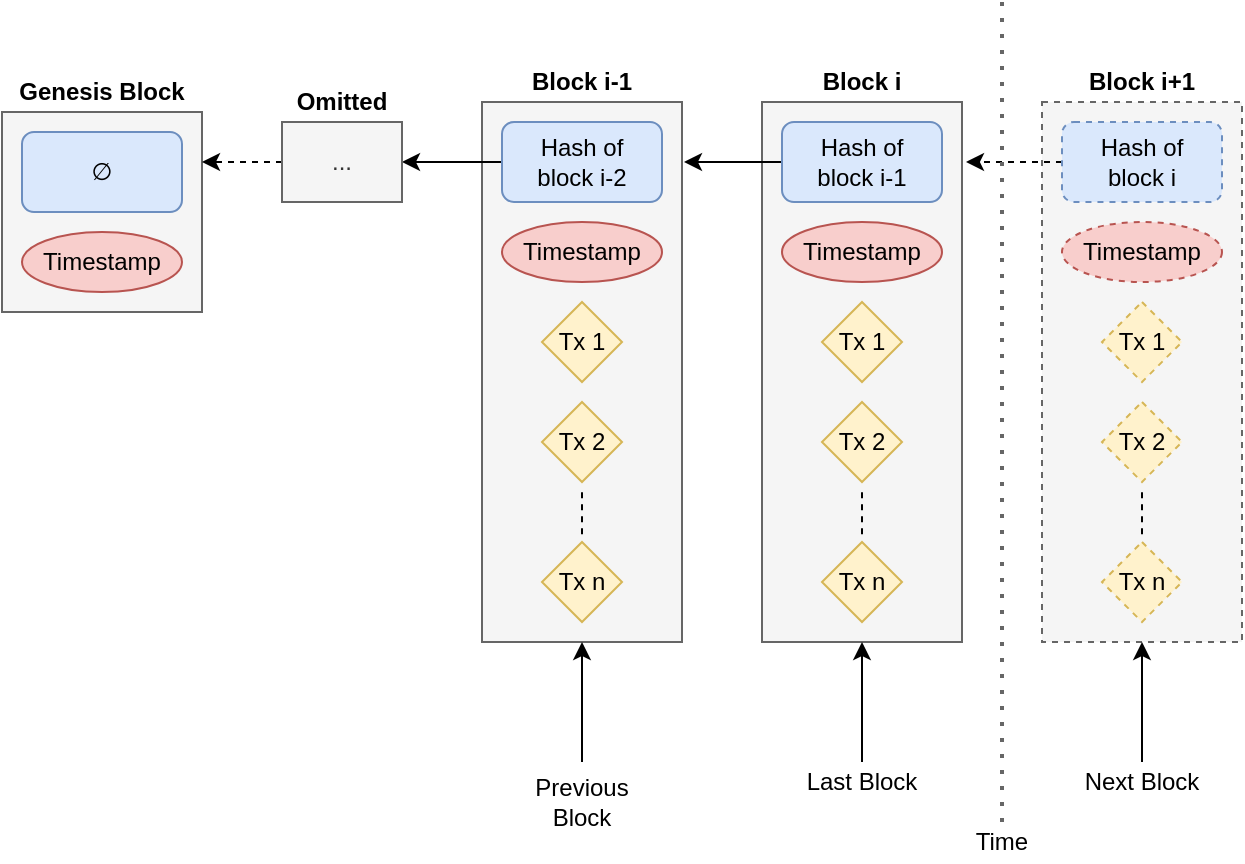 <mxfile version="14.2.9" type="device"><diagram id="WjrO6_z2lUML-JGedB8D" name="Page-1"><mxGraphModel dx="1422" dy="692" grid="1" gridSize="10" guides="1" tooltips="1" connect="1" arrows="1" fold="1" page="1" pageScale="1" pageWidth="827" pageHeight="1169" math="0" shadow="0"><root><mxCell id="0"/><mxCell id="1" parent="0"/><mxCell id="JGR-PIzCzgsqpqKWNfeW-1" value="" style="rounded=0;whiteSpace=wrap;html=1;fillColor=#f5f5f5;strokeColor=#666666;fontColor=#333333;" vertex="1" parent="1"><mxGeometry x="290" y="110" width="100" height="270" as="geometry"/></mxCell><mxCell id="JGR-PIzCzgsqpqKWNfeW-7" value="Block i-1" style="text;html=1;strokeColor=none;fillColor=none;align=center;verticalAlign=middle;whiteSpace=wrap;rounded=0;fontStyle=1" vertex="1" parent="1"><mxGeometry x="290" y="90" width="100" height="20" as="geometry"/></mxCell><mxCell id="JGR-PIzCzgsqpqKWNfeW-57" style="edgeStyle=orthogonalEdgeStyle;rounded=0;orthogonalLoop=1;jettySize=auto;html=1;exitX=0;exitY=0.5;exitDx=0;exitDy=0;entryX=1;entryY=0.5;entryDx=0;entryDy=0;" edge="1" parent="1" source="JGR-PIzCzgsqpqKWNfeW-9" target="JGR-PIzCzgsqpqKWNfeW-56"><mxGeometry relative="1" as="geometry"/></mxCell><mxCell id="JGR-PIzCzgsqpqKWNfeW-9" value="Hash of &lt;br&gt;block i-2" style="rounded=1;whiteSpace=wrap;html=1;fillColor=#dae8fc;strokeColor=#6c8ebf;" vertex="1" parent="1"><mxGeometry x="300" y="120" width="80" height="40" as="geometry"/></mxCell><mxCell id="JGR-PIzCzgsqpqKWNfeW-14" value="Timestamp" style="ellipse;whiteSpace=wrap;html=1;fillColor=#f8cecc;strokeColor=#b85450;" vertex="1" parent="1"><mxGeometry x="300" y="170" width="80" height="30" as="geometry"/></mxCell><mxCell id="JGR-PIzCzgsqpqKWNfeW-17" value="Tx 1" style="rhombus;whiteSpace=wrap;html=1;fillColor=#fff2cc;strokeColor=#d6b656;" vertex="1" parent="1"><mxGeometry x="320" y="210" width="40" height="40" as="geometry"/></mxCell><mxCell id="JGR-PIzCzgsqpqKWNfeW-18" value="Tx 2" style="rhombus;whiteSpace=wrap;html=1;fillColor=#fff2cc;strokeColor=#d6b656;" vertex="1" parent="1"><mxGeometry x="320" y="260" width="40" height="40" as="geometry"/></mxCell><mxCell id="JGR-PIzCzgsqpqKWNfeW-19" value="Tx n" style="rhombus;whiteSpace=wrap;html=1;fillColor=#fff2cc;strokeColor=#d6b656;" vertex="1" parent="1"><mxGeometry x="320" y="330" width="40" height="40" as="geometry"/></mxCell><mxCell id="JGR-PIzCzgsqpqKWNfeW-20" value="" style="endArrow=none;dashed=1;html=1;exitX=0.5;exitY=0.804;exitDx=0;exitDy=0;exitPerimeter=0;entryX=0.5;entryY=0.726;entryDx=0;entryDy=0;entryPerimeter=0;" edge="1" parent="1"><mxGeometry width="50" height="50" relative="1" as="geometry"><mxPoint x="340" y="326.08" as="sourcePoint"/><mxPoint x="340" y="305.02" as="targetPoint"/></mxGeometry></mxCell><mxCell id="JGR-PIzCzgsqpqKWNfeW-21" value="" style="rounded=0;whiteSpace=wrap;html=1;fillColor=#f5f5f5;strokeColor=#666666;fontColor=#333333;" vertex="1" parent="1"><mxGeometry x="430" y="110" width="100" height="270" as="geometry"/></mxCell><mxCell id="JGR-PIzCzgsqpqKWNfeW-22" value="Block i" style="text;html=1;strokeColor=none;fillColor=none;align=center;verticalAlign=middle;whiteSpace=wrap;rounded=0;fontStyle=1" vertex="1" parent="1"><mxGeometry x="430" y="90" width="100" height="20" as="geometry"/></mxCell><mxCell id="JGR-PIzCzgsqpqKWNfeW-54" style="edgeStyle=orthogonalEdgeStyle;rounded=0;orthogonalLoop=1;jettySize=auto;html=1;exitX=0;exitY=0.5;exitDx=0;exitDy=0;entryX=1.01;entryY=0.111;entryDx=0;entryDy=0;entryPerimeter=0;" edge="1" parent="1" source="JGR-PIzCzgsqpqKWNfeW-23" target="JGR-PIzCzgsqpqKWNfeW-1"><mxGeometry relative="1" as="geometry"/></mxCell><mxCell id="JGR-PIzCzgsqpqKWNfeW-23" value="Hash of &lt;br&gt;block i-1" style="rounded=1;whiteSpace=wrap;html=1;fillColor=#dae8fc;strokeColor=#6c8ebf;" vertex="1" parent="1"><mxGeometry x="440" y="120" width="80" height="40" as="geometry"/></mxCell><mxCell id="JGR-PIzCzgsqpqKWNfeW-24" value="Timestamp" style="ellipse;whiteSpace=wrap;html=1;fillColor=#f8cecc;strokeColor=#b85450;" vertex="1" parent="1"><mxGeometry x="440" y="170" width="80" height="30" as="geometry"/></mxCell><mxCell id="JGR-PIzCzgsqpqKWNfeW-25" value="Tx 1" style="rhombus;whiteSpace=wrap;html=1;fillColor=#fff2cc;strokeColor=#d6b656;" vertex="1" parent="1"><mxGeometry x="460" y="210" width="40" height="40" as="geometry"/></mxCell><mxCell id="JGR-PIzCzgsqpqKWNfeW-26" value="Tx 2" style="rhombus;whiteSpace=wrap;html=1;fillColor=#fff2cc;strokeColor=#d6b656;" vertex="1" parent="1"><mxGeometry x="460" y="260" width="40" height="40" as="geometry"/></mxCell><mxCell id="JGR-PIzCzgsqpqKWNfeW-27" value="Tx n" style="rhombus;whiteSpace=wrap;html=1;fillColor=#fff2cc;strokeColor=#d6b656;" vertex="1" parent="1"><mxGeometry x="460" y="330" width="40" height="40" as="geometry"/></mxCell><mxCell id="JGR-PIzCzgsqpqKWNfeW-28" value="" style="endArrow=none;dashed=1;html=1;exitX=0.5;exitY=0.804;exitDx=0;exitDy=0;exitPerimeter=0;entryX=0.5;entryY=0.726;entryDx=0;entryDy=0;entryPerimeter=0;" edge="1" parent="1"><mxGeometry width="50" height="50" relative="1" as="geometry"><mxPoint x="480" y="326.08" as="sourcePoint"/><mxPoint x="480" y="305.02" as="targetPoint"/></mxGeometry></mxCell><mxCell id="JGR-PIzCzgsqpqKWNfeW-29" value="" style="rounded=0;whiteSpace=wrap;html=1;fillColor=#f5f5f5;strokeColor=#666666;fontColor=#333333;dashed=1;" vertex="1" parent="1"><mxGeometry x="570" y="110" width="100" height="270" as="geometry"/></mxCell><mxCell id="JGR-PIzCzgsqpqKWNfeW-30" value="Block i+1" style="text;html=1;strokeColor=none;fillColor=none;align=center;verticalAlign=middle;whiteSpace=wrap;rounded=0;fontStyle=1;dashed=1;" vertex="1" parent="1"><mxGeometry x="570" y="90" width="100" height="20" as="geometry"/></mxCell><mxCell id="JGR-PIzCzgsqpqKWNfeW-55" style="edgeStyle=orthogonalEdgeStyle;rounded=0;orthogonalLoop=1;jettySize=auto;html=1;exitX=0;exitY=0.5;exitDx=0;exitDy=0;entryX=1.02;entryY=0.111;entryDx=0;entryDy=0;entryPerimeter=0;dashed=1;" edge="1" parent="1" source="JGR-PIzCzgsqpqKWNfeW-31" target="JGR-PIzCzgsqpqKWNfeW-21"><mxGeometry relative="1" as="geometry"/></mxCell><mxCell id="JGR-PIzCzgsqpqKWNfeW-31" value="Hash of &lt;br&gt;block i" style="rounded=1;whiteSpace=wrap;html=1;fillColor=#dae8fc;strokeColor=#6c8ebf;dashed=1;" vertex="1" parent="1"><mxGeometry x="580" y="120" width="80" height="40" as="geometry"/></mxCell><mxCell id="JGR-PIzCzgsqpqKWNfeW-32" value="Timestamp" style="ellipse;whiteSpace=wrap;html=1;fillColor=#f8cecc;strokeColor=#b85450;dashed=1;" vertex="1" parent="1"><mxGeometry x="580" y="170" width="80" height="30" as="geometry"/></mxCell><mxCell id="JGR-PIzCzgsqpqKWNfeW-33" value="Tx 1" style="rhombus;whiteSpace=wrap;html=1;fillColor=#fff2cc;strokeColor=#d6b656;dashed=1;" vertex="1" parent="1"><mxGeometry x="600" y="210" width="40" height="40" as="geometry"/></mxCell><mxCell id="JGR-PIzCzgsqpqKWNfeW-34" value="Tx 2" style="rhombus;whiteSpace=wrap;html=1;fillColor=#fff2cc;strokeColor=#d6b656;dashed=1;" vertex="1" parent="1"><mxGeometry x="600" y="260" width="40" height="40" as="geometry"/></mxCell><mxCell id="JGR-PIzCzgsqpqKWNfeW-35" value="Tx n" style="rhombus;whiteSpace=wrap;html=1;fillColor=#fff2cc;strokeColor=#d6b656;dashed=1;" vertex="1" parent="1"><mxGeometry x="600" y="330" width="40" height="40" as="geometry"/></mxCell><mxCell id="JGR-PIzCzgsqpqKWNfeW-36" value="" style="endArrow=none;html=1;exitX=0.5;exitY=0.804;exitDx=0;exitDy=0;exitPerimeter=0;entryX=0.5;entryY=0.726;entryDx=0;entryDy=0;entryPerimeter=0;dashed=1;" edge="1" parent="1"><mxGeometry width="50" height="50" relative="1" as="geometry"><mxPoint x="620" y="326.08" as="sourcePoint"/><mxPoint x="620" y="305.02" as="targetPoint"/></mxGeometry></mxCell><mxCell id="JGR-PIzCzgsqpqKWNfeW-45" value="" style="rounded=0;whiteSpace=wrap;html=1;fillColor=#f5f5f5;strokeColor=#666666;fontColor=#333333;" vertex="1" parent="1"><mxGeometry x="50" y="115" width="100" height="100" as="geometry"/></mxCell><mxCell id="JGR-PIzCzgsqpqKWNfeW-46" value="Genesis Block" style="text;html=1;strokeColor=none;fillColor=none;align=center;verticalAlign=middle;whiteSpace=wrap;rounded=0;fontStyle=1" vertex="1" parent="1"><mxGeometry x="50" y="95" width="100" height="20" as="geometry"/></mxCell><mxCell id="JGR-PIzCzgsqpqKWNfeW-47" value="∅" style="rounded=1;whiteSpace=wrap;html=1;fillColor=#dae8fc;strokeColor=#6c8ebf;" vertex="1" parent="1"><mxGeometry x="60" y="125" width="80" height="40" as="geometry"/></mxCell><mxCell id="JGR-PIzCzgsqpqKWNfeW-48" value="Timestamp" style="ellipse;whiteSpace=wrap;html=1;fillColor=#f8cecc;strokeColor=#b85450;" vertex="1" parent="1"><mxGeometry x="60" y="175" width="80" height="30" as="geometry"/></mxCell><mxCell id="JGR-PIzCzgsqpqKWNfeW-58" style="edgeStyle=orthogonalEdgeStyle;rounded=0;orthogonalLoop=1;jettySize=auto;html=1;exitX=0;exitY=0.5;exitDx=0;exitDy=0;entryX=1;entryY=0.25;entryDx=0;entryDy=0;dashed=1;" edge="1" parent="1" source="JGR-PIzCzgsqpqKWNfeW-56" target="JGR-PIzCzgsqpqKWNfeW-45"><mxGeometry relative="1" as="geometry"/></mxCell><mxCell id="JGR-PIzCzgsqpqKWNfeW-56" value="..." style="rounded=0;whiteSpace=wrap;html=1;fillColor=#f5f5f5;strokeColor=#666666;fontColor=#333333;" vertex="1" parent="1"><mxGeometry x="190" y="120" width="60" height="40" as="geometry"/></mxCell><mxCell id="JGR-PIzCzgsqpqKWNfeW-59" value="Omitted" style="text;html=1;strokeColor=none;fillColor=none;align=center;verticalAlign=middle;whiteSpace=wrap;rounded=0;fontStyle=1" vertex="1" parent="1"><mxGeometry x="190" y="100" width="60" height="20" as="geometry"/></mxCell><mxCell id="JGR-PIzCzgsqpqKWNfeW-61" value="Time" style="text;html=1;strokeColor=none;fillColor=none;align=center;verticalAlign=middle;whiteSpace=wrap;rounded=0;dashed=1;" vertex="1" parent="1"><mxGeometry x="530" y="470" width="40" height="20" as="geometry"/></mxCell><mxCell id="JGR-PIzCzgsqpqKWNfeW-63" value="" style="endArrow=classic;html=1;" edge="1" parent="1"><mxGeometry width="50" height="50" relative="1" as="geometry"><mxPoint x="480" y="440" as="sourcePoint"/><mxPoint x="480" y="380" as="targetPoint"/></mxGeometry></mxCell><mxCell id="JGR-PIzCzgsqpqKWNfeW-64" value="Last Block" style="text;html=1;strokeColor=none;fillColor=none;align=center;verticalAlign=middle;whiteSpace=wrap;rounded=0;dashed=1;" vertex="1" parent="1"><mxGeometry x="450" y="440" width="60" height="20" as="geometry"/></mxCell><mxCell id="JGR-PIzCzgsqpqKWNfeW-65" value="" style="endArrow=classic;html=1;" edge="1" parent="1"><mxGeometry width="50" height="50" relative="1" as="geometry"><mxPoint x="340" y="440" as="sourcePoint"/><mxPoint x="340" y="380" as="targetPoint"/></mxGeometry></mxCell><mxCell id="JGR-PIzCzgsqpqKWNfeW-66" value="Previous Block" style="text;html=1;strokeColor=none;fillColor=none;align=center;verticalAlign=middle;whiteSpace=wrap;rounded=0;dashed=1;" vertex="1" parent="1"><mxGeometry x="310" y="450" width="60" height="20" as="geometry"/></mxCell><mxCell id="JGR-PIzCzgsqpqKWNfeW-68" value="" style="endArrow=classic;html=1;" edge="1" parent="1"><mxGeometry width="50" height="50" relative="1" as="geometry"><mxPoint x="620" y="440" as="sourcePoint"/><mxPoint x="620" y="380" as="targetPoint"/></mxGeometry></mxCell><mxCell id="JGR-PIzCzgsqpqKWNfeW-69" value="Next Block" style="text;html=1;strokeColor=none;fillColor=none;align=center;verticalAlign=middle;whiteSpace=wrap;rounded=0;dashed=1;" vertex="1" parent="1"><mxGeometry x="590" y="440" width="60" height="20" as="geometry"/></mxCell><mxCell id="JGR-PIzCzgsqpqKWNfeW-70" value="" style="endArrow=none;dashed=1;html=1;dashPattern=1 3;strokeWidth=2;fillColor=#f5f5f5;strokeColor=#666666;" edge="1" parent="1"><mxGeometry width="50" height="50" relative="1" as="geometry"><mxPoint x="550" y="470" as="sourcePoint"/><mxPoint x="550" y="60" as="targetPoint"/></mxGeometry></mxCell></root></mxGraphModel></diagram></mxfile>
